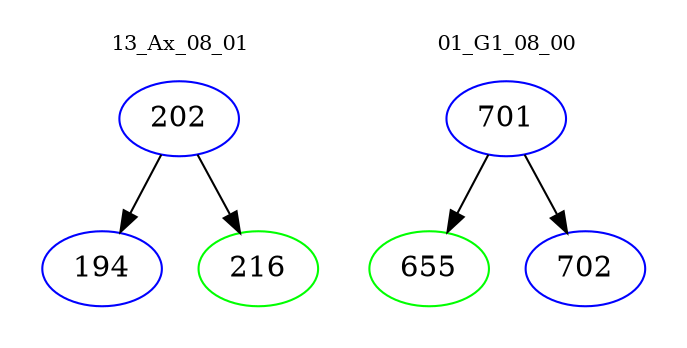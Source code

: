 digraph{
subgraph cluster_0 {
color = white
label = "13_Ax_08_01";
fontsize=10;
T0_202 [label="202", color="blue"]
T0_202 -> T0_194 [color="black"]
T0_194 [label="194", color="blue"]
T0_202 -> T0_216 [color="black"]
T0_216 [label="216", color="green"]
}
subgraph cluster_1 {
color = white
label = "01_G1_08_00";
fontsize=10;
T1_701 [label="701", color="blue"]
T1_701 -> T1_655 [color="black"]
T1_655 [label="655", color="green"]
T1_701 -> T1_702 [color="black"]
T1_702 [label="702", color="blue"]
}
}

